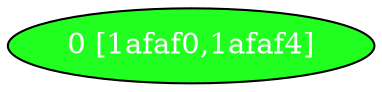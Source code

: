 diGraph libnss3{
	libnss3_0  [style=filled fillcolor="#20FF20" fontcolor="#ffffff" shape=oval label="0 [1afaf0,1afaf4]"]


}